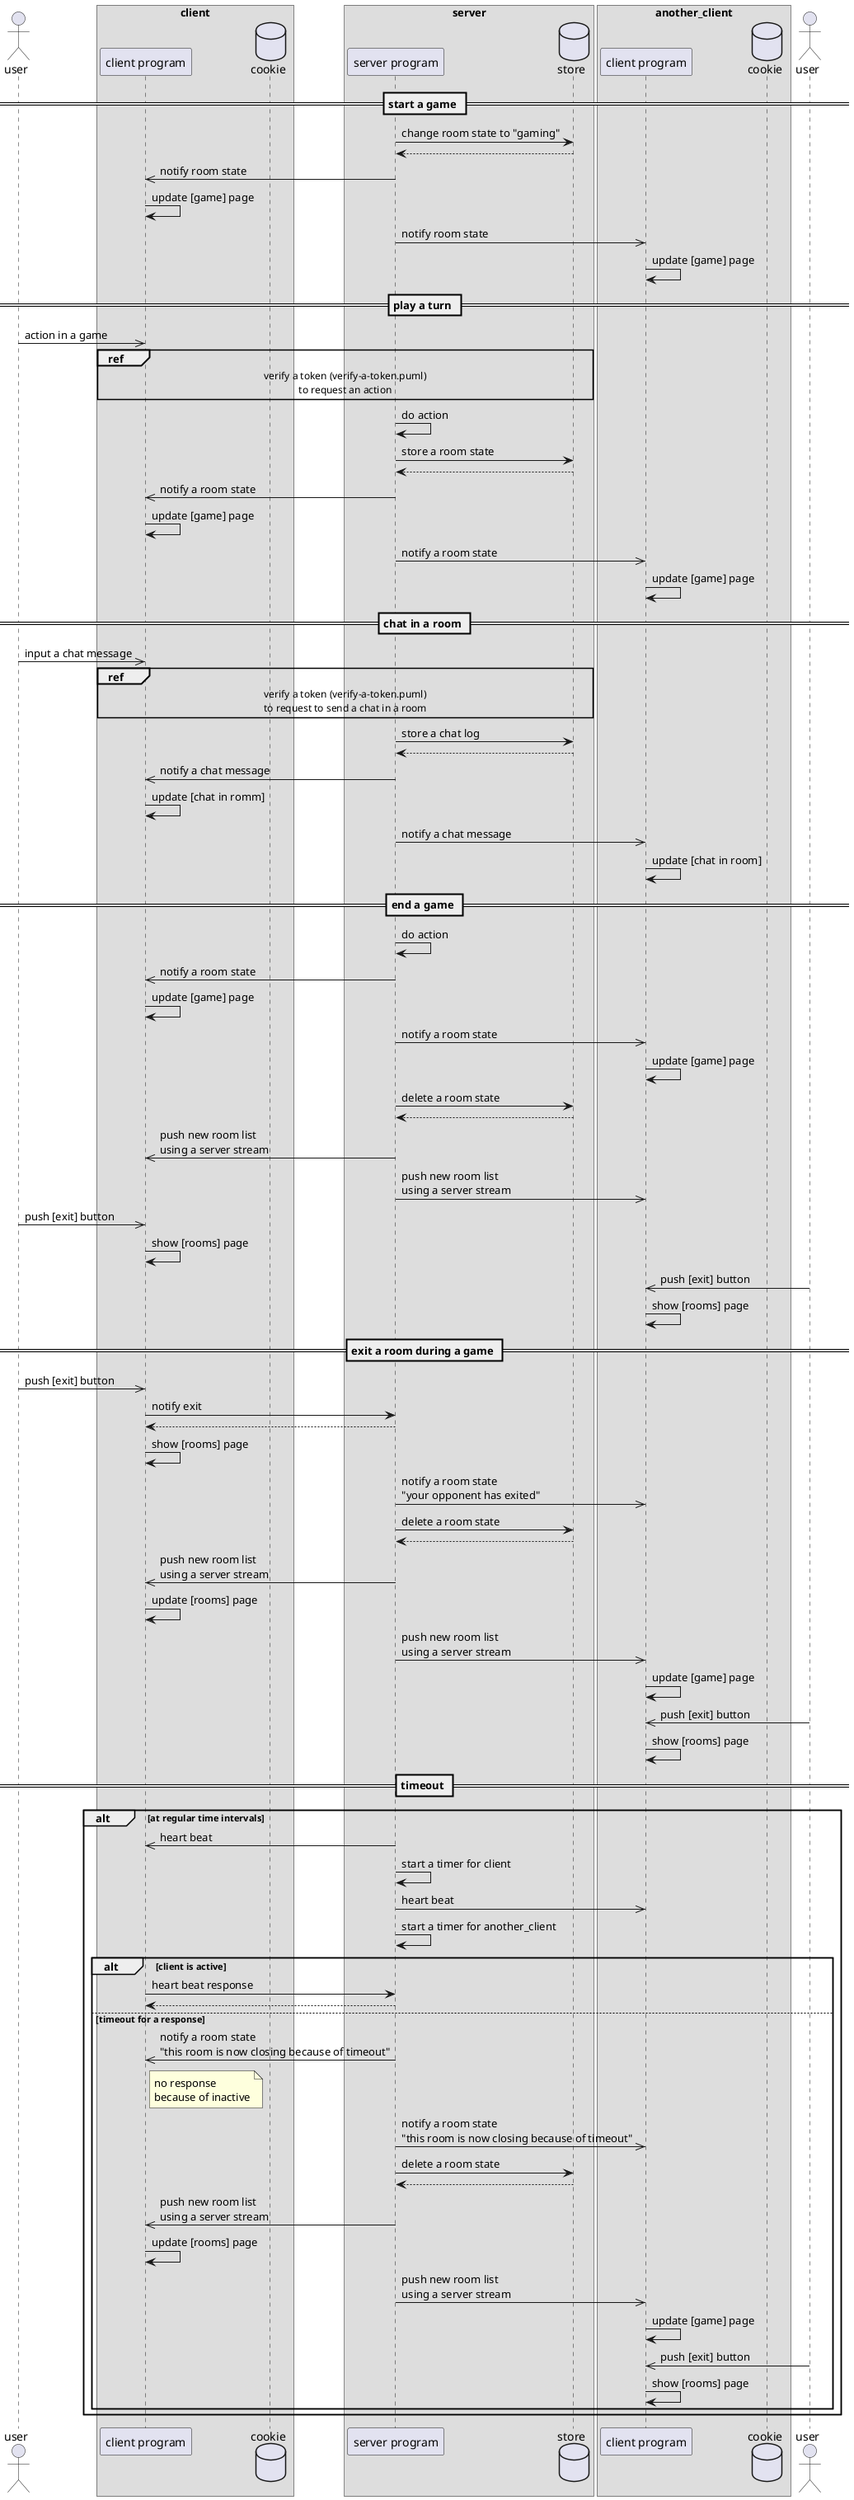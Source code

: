@startuml gaming

actor user
box client
    participant "client program" as client
    database cookie
end box

box server
    participant "server program" as server
    database store
end box

box another_client
    participant "client program" as another_client
    database "cookie" as another_cookie
end box
actor "user" as another_user

== start a game ==
server -> store : change room state to "gaming"
store --> server
server ->> client : notify room state
client -> client : update [game] page
server ->> another_client : notify room state
another_client -> another_client : update [game] page

== play a turn ==
user ->> client : action in a game
ref over client, store : verify a token (verify-a-token.puml)\nto request an action
server -> server : do action
server -> store : store a room state
store --> server
server ->> client : notify a room state
client -> client : update [game] page
server ->> another_client : notify a room state
another_client -> another_client : update [game] page

== chat in a room ==
user ->> client : input a chat message
ref over client, store : verify a token (verify-a-token.puml)\nto request to send a chat in a room
server -> store : store a chat log
store --> server
server ->> client : notify a chat message
client -> client : update [chat in romm]
server ->> another_client : notify a chat message
another_client -> another_client : update [chat in room]

== end a game ==
server -> server : do action
server ->> client : notify a room state
client -> client : update [game] page
server ->> another_client : notify a room state
another_client -> another_client : update [game] page
server -> store : delete a room state
store --> server
server ->> client : push new room list\nusing a server stream
server ->> another_client : push new room list\nusing a server stream
user ->> client : push [exit] button
client -> client : show [rooms] page
another_user ->> another_client : push [exit] button
another_client -> another_client : show [rooms] page

== exit a room during a game ==
user ->> client : push [exit] button
client -> server : notify exit
server --> client
client -> client : show [rooms] page
server ->> another_client : notify a room state\n"your opponent has exited"
server -> store : delete a room state
store --> server
server ->> client : push new room list\nusing a server stream
client -> client : update [rooms] page
server ->> another_client : push new room list\nusing a server stream
another_client -> another_client : update [game] page
another_user ->> another_client : push [exit] button
another_client -> another_client : show [rooms] page

== timeout ==
alt at regular time intervals
    server ->> client : heart beat
    server -> server : start a timer for client
    server ->> another_client : heart beat
    server -> server : start a timer for another_client
    alt client is active
        client -> server : heart beat response
        server --> client
    else timeout for a response
        server ->> client : notify a room state\n"this room is now closing because of timeout"
        note right of client : no response\nbecause of inactive
        server ->> another_client : notify a room state\n"this room is now closing because of timeout"
        server -> store : delete a room state
        store --> server
        server ->> client : push new room list\nusing a server stream
        client -> client : update [rooms] page
        server ->> another_client : push new room list\nusing a server stream
        another_client -> another_client : update [game] page
        another_user ->> another_client : push [exit] button
        another_client -> another_client : show [rooms] page
    end
end

@enduml
